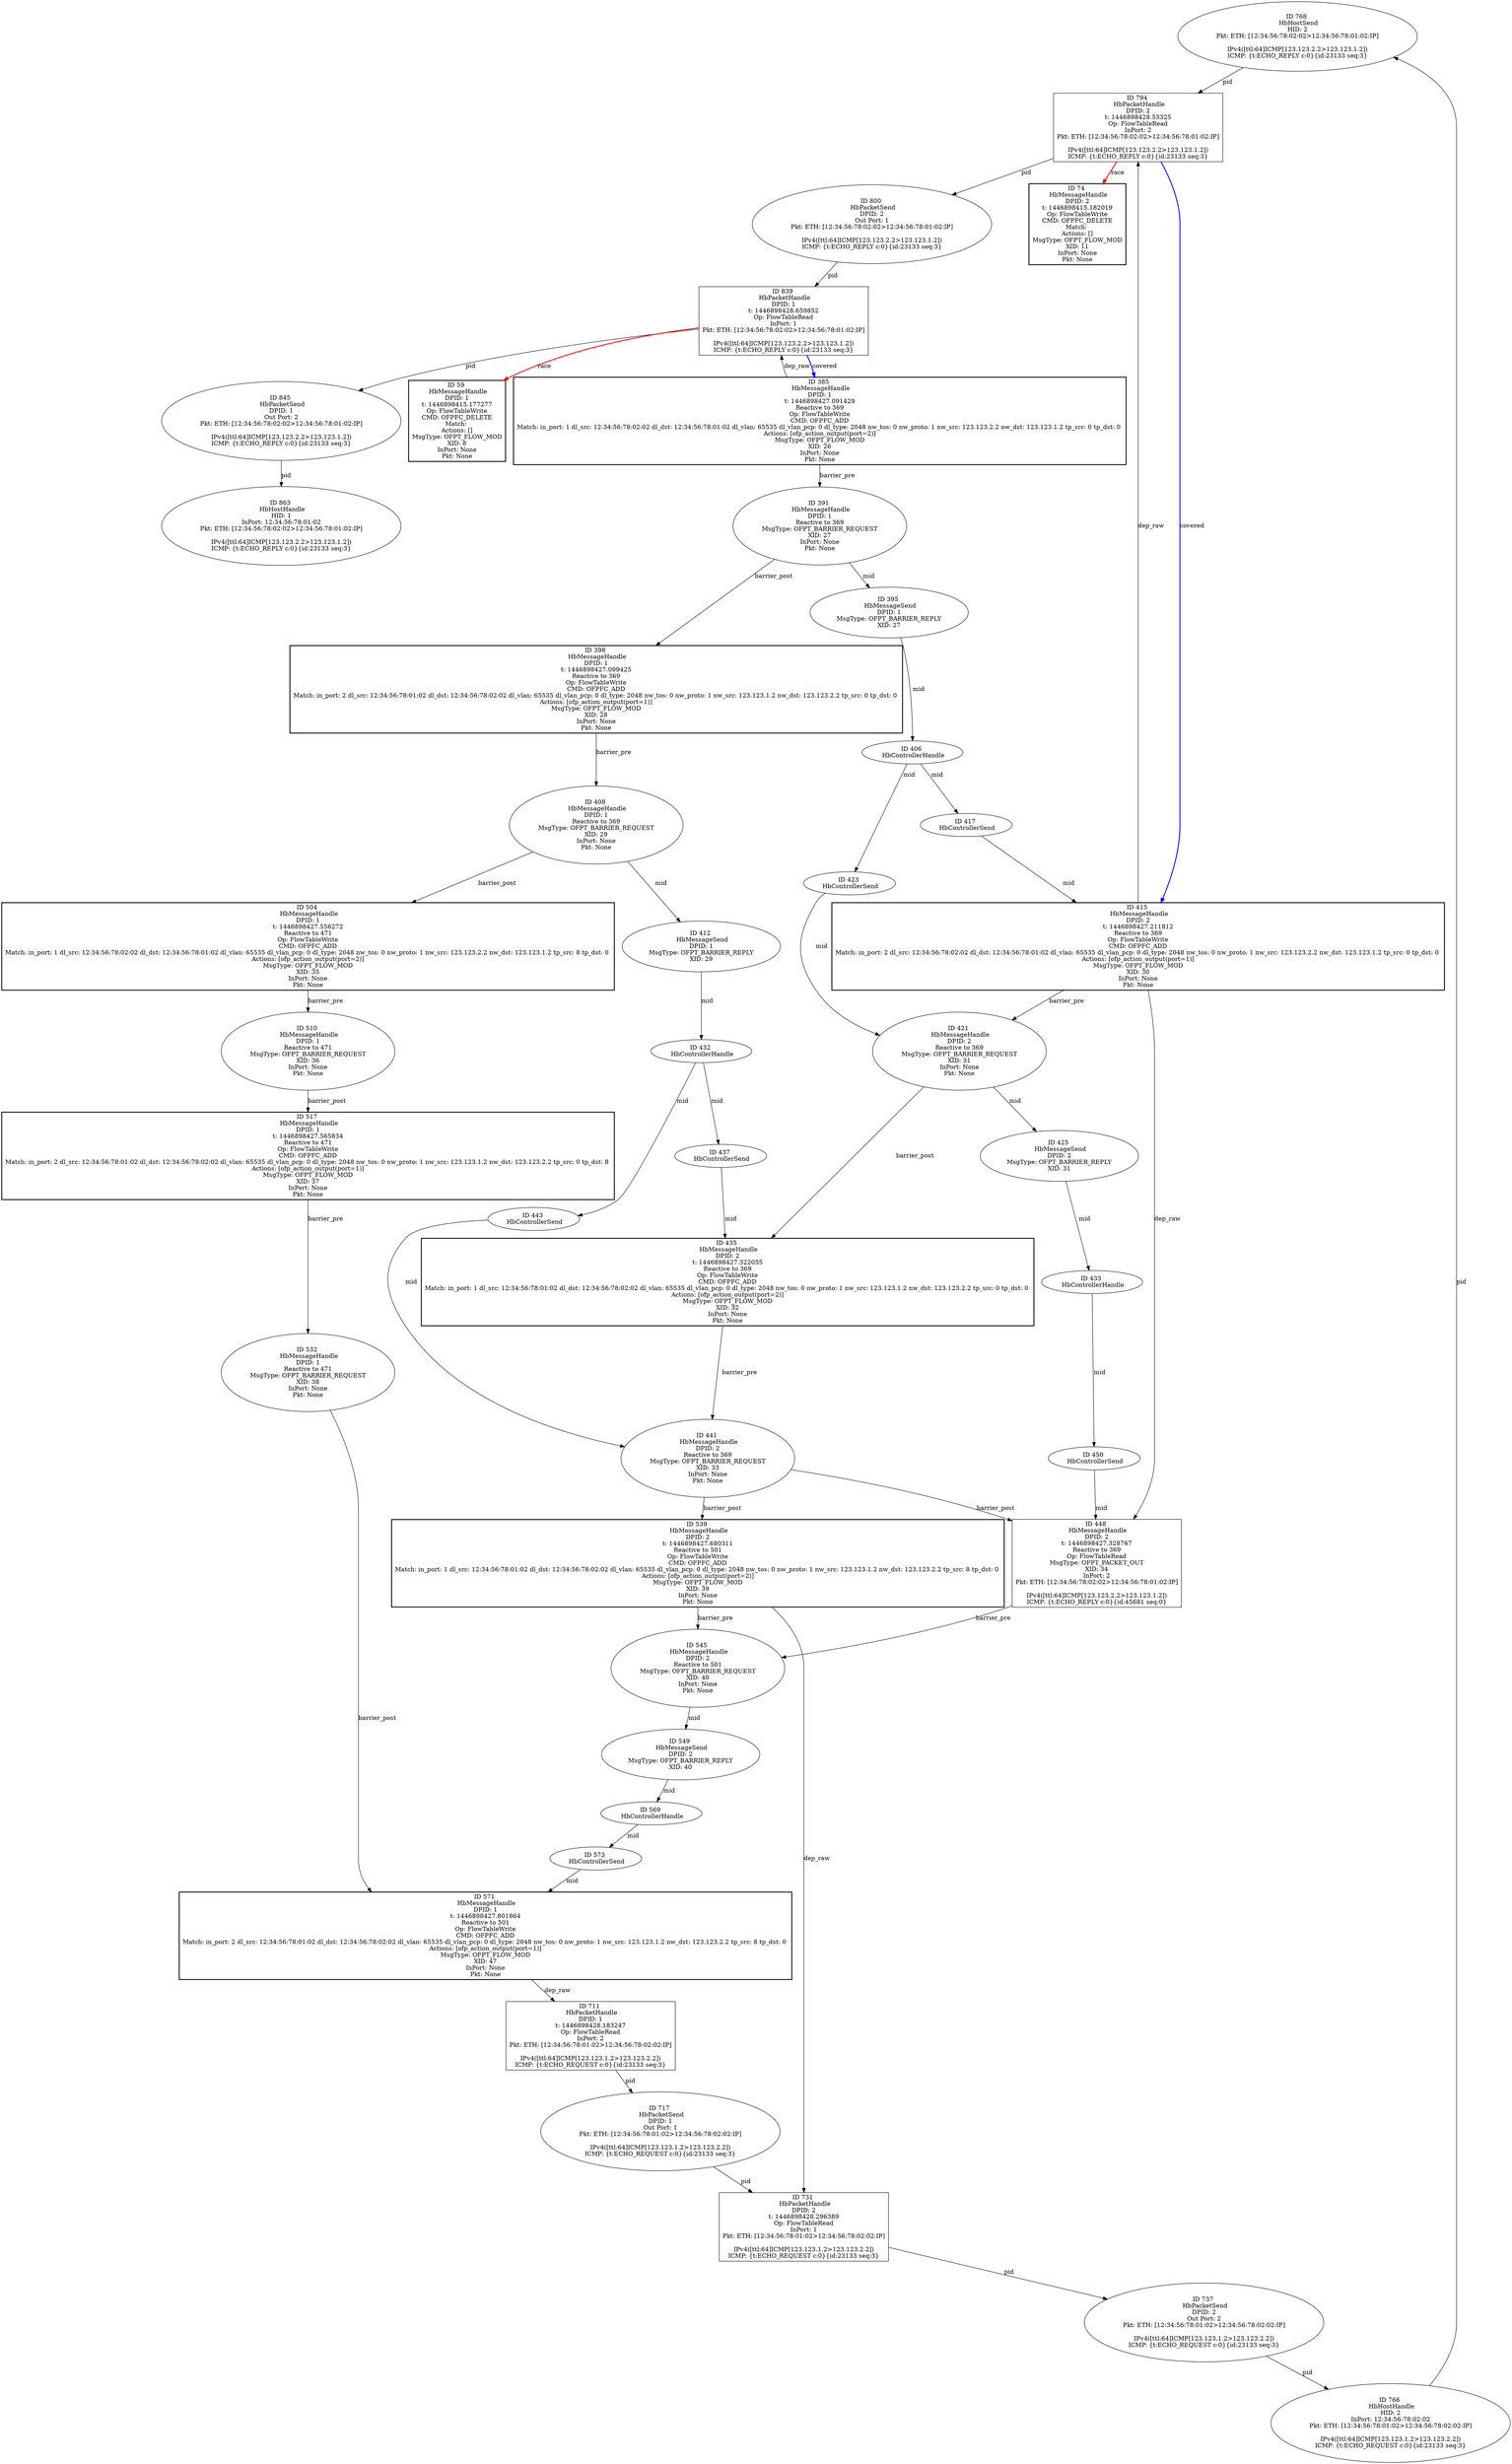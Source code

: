 strict digraph G {
768 [shape=oval, event=<hb_events.HbHostSend object at 0x1116c00d0>, label="ID 768 
 HbHostSend
HID: 2
Pkt: ETH: [12:34:56:78:02:02>12:34:56:78:01:02:IP]

IPv4([ttl:64]ICMP[123.123.2.2>123.123.1.2])
ICMP: {t:ECHO_REPLY c:0}{id:23133 seq:3}"];
385 [event=<hb_events.HbMessageHandle object at 0x11161bc50>, shape=box, cmd_type="Reactive to 369", style=bold, label="ID 385 
 HbMessageHandle
DPID: 1
t: 1446898427.091429
Reactive to 369
Op: FlowTableWrite
CMD: OFPFC_ADD
Match: in_port: 1 dl_src: 12:34:56:78:02:02 dl_dst: 12:34:56:78:01:02 dl_vlan: 65535 dl_vlan_pcp: 0 dl_type: 2048 nw_tos: 0 nw_proto: 1 nw_src: 123.123.2.2 nw_dst: 123.123.1.2 tp_src: 0 tp_dst: 0 
Actions: [ofp_action_output(port=2)]
MsgType: OFPT_FLOW_MOD
XID: 26
InPort: None
Pkt: None"];
517 [event=<hb_events.HbMessageHandle object at 0x11164b890>, shape=box, cmd_type="Reactive to 471", style=bold, label="ID 517 
 HbMessageHandle
DPID: 1
t: 1446898427.565834
Reactive to 471
Op: FlowTableWrite
CMD: OFPFC_ADD
Match: in_port: 2 dl_src: 12:34:56:78:01:02 dl_dst: 12:34:56:78:02:02 dl_vlan: 65535 dl_vlan_pcp: 0 dl_type: 2048 nw_tos: 0 nw_proto: 1 nw_src: 123.123.1.2 nw_dst: 123.123.2.2 tp_src: 0 tp_dst: 8 
Actions: [ofp_action_output(port=1)]
MsgType: OFPT_FLOW_MOD
XID: 37
InPort: None
Pkt: None"];
391 [shape=oval, cmd_type="Reactive to 369", event=<hb_events.HbMessageHandle object at 0x11161bd90>, label="ID 391 
 HbMessageHandle
DPID: 1
Reactive to 369
MsgType: OFPT_BARRIER_REQUEST
XID: 27
InPort: None
Pkt: None"];
395 [shape=oval, event=<hb_events.HbMessageSend object at 0x11161be10>, label="ID 395 
 HbMessageSend
DPID: 1
MsgType: OFPT_BARRIER_REPLY
XID: 27"];
450 [shape=oval, event=<hb_events.HbControllerSend object at 0x111629890>, label="ID 450 
 HbControllerSend"];
398 [event=<hb_events.HbMessageHandle object at 0x111623450>, shape=box, cmd_type="Reactive to 369", style=bold, label="ID 398 
 HbMessageHandle
DPID: 1
t: 1446898427.099425
Reactive to 369
Op: FlowTableWrite
CMD: OFPFC_ADD
Match: in_port: 2 dl_src: 12:34:56:78:01:02 dl_dst: 12:34:56:78:02:02 dl_vlan: 65535 dl_vlan_pcp: 0 dl_type: 2048 nw_tos: 0 nw_proto: 1 nw_src: 123.123.1.2 nw_dst: 123.123.2.2 tp_src: 0 tp_dst: 0 
Actions: [ofp_action_output(port=1)]
MsgType: OFPT_FLOW_MOD
XID: 28
InPort: None
Pkt: None"];
532 [shape=oval, cmd_type="Reactive to 471", event=<hb_events.HbMessageHandle object at 0x11164ba50>, label="ID 532 
 HbMessageHandle
DPID: 1
Reactive to 471
MsgType: OFPT_BARRIER_REQUEST
XID: 38
InPort: None
Pkt: None"];
406 [shape=oval, event=<hb_events.HbControllerHandle object at 0x111623510>, label="ID 406 
 HbControllerHandle"];
408 [shape=oval, cmd_type="Reactive to 369", event=<hb_events.HbMessageHandle object at 0x1116236d0>, label="ID 408 
 HbMessageHandle
DPID: 1
Reactive to 369
MsgType: OFPT_BARRIER_REQUEST
XID: 29
InPort: None
Pkt: None"];
794 [shape=box, event=<hb_events.HbPacketHandle object at 0x111715310>, label="ID 794 
 HbPacketHandle
DPID: 2
t: 1446898428.53325
Op: FlowTableRead
InPort: 2
Pkt: ETH: [12:34:56:78:02:02>12:34:56:78:01:02:IP]

IPv4([ttl:64]ICMP[123.123.2.2>123.123.1.2])
ICMP: {t:ECHO_REPLY c:0}{id:23133 seq:3}"];
539 [event=<hb_events.HbMessageHandle object at 0x1116503d0>, shape=box, cmd_type="Reactive to 501", style=bold, label="ID 539 
 HbMessageHandle
DPID: 2
t: 1446898427.680311
Reactive to 501
Op: FlowTableWrite
CMD: OFPFC_ADD
Match: in_port: 1 dl_src: 12:34:56:78:01:02 dl_dst: 12:34:56:78:02:02 dl_vlan: 65535 dl_vlan_pcp: 0 dl_type: 2048 nw_tos: 0 nw_proto: 1 nw_src: 123.123.1.2 nw_dst: 123.123.2.2 tp_src: 8 tp_dst: 0 
Actions: [ofp_action_output(port=2)]
MsgType: OFPT_FLOW_MOD
XID: 39
InPort: None
Pkt: None"];
412 [shape=oval, event=<hb_events.HbMessageSend object at 0x111623650>, label="ID 412 
 HbMessageSend
DPID: 1
MsgType: OFPT_BARRIER_REPLY
XID: 29"];
415 [event=<hb_events.HbMessageHandle object at 0x111623850>, shape=box, cmd_type="Reactive to 369", style=bold, label="ID 415 
 HbMessageHandle
DPID: 2
t: 1446898427.211812
Reactive to 369
Op: FlowTableWrite
CMD: OFPFC_ADD
Match: in_port: 2 dl_src: 12:34:56:78:02:02 dl_dst: 12:34:56:78:01:02 dl_vlan: 65535 dl_vlan_pcp: 0 dl_type: 2048 nw_tos: 0 nw_proto: 1 nw_src: 123.123.2.2 nw_dst: 123.123.1.2 tp_src: 0 tp_dst: 0 
Actions: [ofp_action_output(port=1)]
MsgType: OFPT_FLOW_MOD
XID: 30
InPort: None
Pkt: None"];
800 [shape=oval, event=<hb_events.HbPacketSend object at 0x11171d5d0>, label="ID 800 
 HbPacketSend
DPID: 2
Out Port: 1
Pkt: ETH: [12:34:56:78:02:02>12:34:56:78:01:02:IP]

IPv4([ttl:64]ICMP[123.123.2.2>123.123.1.2])
ICMP: {t:ECHO_REPLY c:0}{id:23133 seq:3}"];
545 [shape=oval, cmd_type="Reactive to 501", event=<hb_events.HbMessageHandle object at 0x111650590>, label="ID 545 
 HbMessageHandle
DPID: 2
Reactive to 501
MsgType: OFPT_BARRIER_REQUEST
XID: 40
InPort: None
Pkt: None"];
549 [shape=oval, event=<hb_events.HbMessageSend object at 0x1116504d0>, label="ID 549 
 HbMessageSend
DPID: 2
MsgType: OFPT_BARRIER_REPLY
XID: 40"];
423 [shape=oval, event=<hb_events.HbControllerSend object at 0x111623ed0>, label="ID 423 
 HbControllerSend"];
425 [shape=oval, event=<hb_events.HbMessageSend object at 0x111623f90>, label="ID 425 
 HbMessageSend
DPID: 2
MsgType: OFPT_BARRIER_REPLY
XID: 31"];
711 [shape=box, event=<hb_events.HbPacketHandle object at 0x111690410>, label="ID 711 
 HbPacketHandle
DPID: 1
t: 1446898428.183247
Op: FlowTableRead
InPort: 2
Pkt: ETH: [12:34:56:78:01:02>12:34:56:78:02:02:IP]

IPv4([ttl:64]ICMP[123.123.1.2>123.123.2.2])
ICMP: {t:ECHO_REQUEST c:0}{id:23133 seq:3}"];
432 [shape=oval, event=<hb_events.HbControllerHandle object at 0x111629050>, label="ID 432 
 HbControllerHandle"];
433 [shape=oval, event=<hb_events.HbControllerHandle object at 0x111629090>, label="ID 433 
 HbControllerHandle"];
435 [event=<hb_events.HbMessageHandle object at 0x111629690>, shape=box, cmd_type="Reactive to 369", style=bold, label="ID 435 
 HbMessageHandle
DPID: 2
t: 1446898427.322055
Reactive to 369
Op: FlowTableWrite
CMD: OFPFC_ADD
Match: in_port: 1 dl_src: 12:34:56:78:01:02 dl_dst: 12:34:56:78:02:02 dl_vlan: 65535 dl_vlan_pcp: 0 dl_type: 2048 nw_tos: 0 nw_proto: 1 nw_src: 123.123.1.2 nw_dst: 123.123.2.2 tp_src: 0 tp_dst: 0 
Actions: [ofp_action_output(port=2)]
MsgType: OFPT_FLOW_MOD
XID: 32
InPort: None
Pkt: None"];
437 [shape=oval, event=<hb_events.HbControllerSend object at 0x1116294d0>, label="ID 437 
 HbControllerSend"];
569 [shape=oval, event=<hb_events.HbControllerHandle object at 0x1116562d0>, label="ID 569 
 HbControllerHandle"];
571 [event=<hb_events.HbMessageHandle object at 0x11165cbd0>, shape=box, cmd_type="Reactive to 501", style=bold, label="ID 571 
 HbMessageHandle
DPID: 1
t: 1446898427.801864
Reactive to 501
Op: FlowTableWrite
CMD: OFPFC_ADD
Match: in_port: 2 dl_src: 12:34:56:78:01:02 dl_dst: 12:34:56:78:02:02 dl_vlan: 65535 dl_vlan_pcp: 0 dl_type: 2048 nw_tos: 0 nw_proto: 1 nw_src: 123.123.1.2 nw_dst: 123.123.2.2 tp_src: 8 tp_dst: 0 
Actions: [ofp_action_output(port=1)]
MsgType: OFPT_FLOW_MOD
XID: 47
InPort: None
Pkt: None"];
573 [shape=oval, event=<hb_events.HbControllerSend object at 0x111656d10>, label="ID 573 
 HbControllerSend"];
448 [shape=box, cmd_type="Reactive to 369", event=<hb_events.HbMessageHandle object at 0x111629950>, label="ID 448 
 HbMessageHandle
DPID: 2
t: 1446898427.328767
Reactive to 369
Op: FlowTableRead
MsgType: OFPT_PACKET_OUT
XID: 34
InPort: 2
Pkt: ETH: [12:34:56:78:02:02>12:34:56:78:01:02:IP]

IPv4([ttl:64]ICMP[123.123.2.2>123.123.1.2])
ICMP: {t:ECHO_REPLY c:0}{id:45681 seq:0}"];
863 [shape=oval, event=<hb_events.HbHostHandle object at 0x11179dcd0>, label="ID 863 
 HbHostHandle
HID: 1
InPort: 12:34:56:78:01:02
Pkt: ETH: [12:34:56:78:02:02>12:34:56:78:01:02:IP]

IPv4([ttl:64]ICMP[123.123.2.2>123.123.1.2])
ICMP: {t:ECHO_REPLY c:0}{id:23133 seq:3}"];
839 [shape=box, event=<hb_events.HbPacketHandle object at 0x111789e90>, label="ID 839 
 HbPacketHandle
DPID: 1
t: 1446898428.659852
Op: FlowTableRead
InPort: 1
Pkt: ETH: [12:34:56:78:02:02>12:34:56:78:01:02:IP]

IPv4([ttl:64]ICMP[123.123.2.2>123.123.1.2])
ICMP: {t:ECHO_REPLY c:0}{id:23133 seq:3}"];
74 [shape=box, style=bold, event=<hb_events.HbMessageHandle object at 0x1115bd0d0>, label="ID 74 
 HbMessageHandle
DPID: 2
t: 1446898415.182019
Op: FlowTableWrite
CMD: OFPFC_DELETE
Match: 
Actions: []
MsgType: OFPT_FLOW_MOD
XID: 11
InPort: None
Pkt: None"];
845 [shape=oval, event=<hb_events.HbPacketSend object at 0x111789810>, label="ID 845 
 HbPacketSend
DPID: 1
Out Port: 2
Pkt: ETH: [12:34:56:78:02:02>12:34:56:78:01:02:IP]

IPv4([ttl:64]ICMP[123.123.2.2>123.123.1.2])
ICMP: {t:ECHO_REPLY c:0}{id:23133 seq:3}"];
717 [shape=oval, event=<hb_events.HbPacketSend object at 0x1116a4c90>, label="ID 717 
 HbPacketSend
DPID: 1
Out Port: 1
Pkt: ETH: [12:34:56:78:01:02>12:34:56:78:02:02:IP]

IPv4([ttl:64]ICMP[123.123.1.2>123.123.2.2])
ICMP: {t:ECHO_REQUEST c:0}{id:23133 seq:3}"];
441 [shape=oval, cmd_type="Reactive to 369", event=<hb_events.HbMessageHandle object at 0x111629850>, label="ID 441 
 HbMessageHandle
DPID: 2
Reactive to 369
MsgType: OFPT_BARRIER_REQUEST
XID: 33
InPort: None
Pkt: None"];
731 [shape=box, event=<hb_events.HbPacketHandle object at 0x1116a9510>, label="ID 731 
 HbPacketHandle
DPID: 2
t: 1446898428.296389
Op: FlowTableRead
InPort: 1
Pkt: ETH: [12:34:56:78:01:02>12:34:56:78:02:02:IP]

IPv4([ttl:64]ICMP[123.123.1.2>123.123.2.2])
ICMP: {t:ECHO_REQUEST c:0}{id:23133 seq:3}"];
421 [shape=oval, cmd_type="Reactive to 369", event=<hb_events.HbMessageHandle object at 0x111623f50>, label="ID 421 
 HbMessageHandle
DPID: 2
Reactive to 369
MsgType: OFPT_BARRIER_REQUEST
XID: 31
InPort: None
Pkt: None"];
737 [shape=oval, event=<hb_events.HbPacketSend object at 0x1116b8a90>, label="ID 737 
 HbPacketSend
DPID: 2
Out Port: 2
Pkt: ETH: [12:34:56:78:01:02>12:34:56:78:02:02:IP]

IPv4([ttl:64]ICMP[123.123.1.2>123.123.2.2])
ICMP: {t:ECHO_REQUEST c:0}{id:23133 seq:3}"];
59 [shape=box, style=bold, event=<hb_events.HbMessageHandle object at 0x1115aead0>, label="ID 59 
 HbMessageHandle
DPID: 1
t: 1446898415.177277
Op: FlowTableWrite
CMD: OFPFC_DELETE
Match: 
Actions: []
MsgType: OFPT_FLOW_MOD
XID: 8
InPort: None
Pkt: None"];
417 [shape=oval, event=<hb_events.HbControllerSend object at 0x111623710>, label="ID 417 
 HbControllerSend"];
510 [shape=oval, cmd_type="Reactive to 471", event=<hb_events.HbMessageHandle object at 0x11164b610>, label="ID 510 
 HbMessageHandle
DPID: 1
Reactive to 471
MsgType: OFPT_BARRIER_REQUEST
XID: 36
InPort: None
Pkt: None"];
504 [event=<hb_events.HbMessageHandle object at 0x11164b4d0>, shape=box, cmd_type="Reactive to 471", style=bold, label="ID 504 
 HbMessageHandle
DPID: 1
t: 1446898427.556272
Reactive to 471
Op: FlowTableWrite
CMD: OFPFC_ADD
Match: in_port: 1 dl_src: 12:34:56:78:02:02 dl_dst: 12:34:56:78:01:02 dl_vlan: 65535 dl_vlan_pcp: 0 dl_type: 2048 nw_tos: 0 nw_proto: 1 nw_src: 123.123.2.2 nw_dst: 123.123.1.2 tp_src: 8 tp_dst: 0 
Actions: [ofp_action_output(port=2)]
MsgType: OFPT_FLOW_MOD
XID: 35
InPort: None
Pkt: None"];
443 [shape=oval, event=<hb_events.HbControllerSend object at 0x111629750>, label="ID 443 
 HbControllerSend"];
766 [shape=oval, event=<hb_events.HbHostHandle object at 0x111704f50>, label="ID 766 
 HbHostHandle
HID: 2
InPort: 12:34:56:78:02:02
Pkt: ETH: [12:34:56:78:01:02>12:34:56:78:02:02:IP]

IPv4([ttl:64]ICMP[123.123.1.2>123.123.2.2])
ICMP: {t:ECHO_REQUEST c:0}{id:23133 seq:3}"];
768 -> 794  [rel=pid, label=pid];
385 -> 839  [rel=dep_raw, label=dep_raw];
385 -> 391  [rel=barrier_pre, label=barrier_pre];
517 -> 532  [rel=barrier_pre, label=barrier_pre];
391 -> 395  [rel=mid, label=mid];
391 -> 398  [rel=barrier_post, label=barrier_post];
395 -> 406  [rel=mid, label=mid];
450 -> 448  [rel=mid, label=mid];
398 -> 408  [rel=barrier_pre, label=barrier_pre];
532 -> 571  [rel=barrier_post, label=barrier_post];
406 -> 417  [rel=mid, label=mid];
406 -> 423  [rel=mid, label=mid];
408 -> 504  [rel=barrier_post, label=barrier_post];
408 -> 412  [rel=mid, label=mid];
794 -> 800  [rel=pid, label=pid];
794 -> 74  [harmful=True, color=red, style=bold, rel=race, label=race];
794 -> 415  [harmful=True, color=blue, style=bold, rel=covered, label=covered];
539 -> 545  [rel=barrier_pre, label=barrier_pre];
539 -> 731  [rel=dep_raw, label=dep_raw];
412 -> 432  [rel=mid, label=mid];
415 -> 448  [rel=dep_raw, label=dep_raw];
415 -> 794  [rel=dep_raw, label=dep_raw];
415 -> 421  [rel=barrier_pre, label=barrier_pre];
800 -> 839  [rel=pid, label=pid];
545 -> 549  [rel=mid, label=mid];
549 -> 569  [rel=mid, label=mid];
423 -> 421  [rel=mid, label=mid];
425 -> 433  [rel=mid, label=mid];
711 -> 717  [rel=pid, label=pid];
432 -> 443  [rel=mid, label=mid];
432 -> 437  [rel=mid, label=mid];
433 -> 450  [rel=mid, label=mid];
435 -> 441  [rel=barrier_pre, label=barrier_pre];
437 -> 435  [rel=mid, label=mid];
569 -> 573  [rel=mid, label=mid];
571 -> 711  [rel=dep_raw, label=dep_raw];
573 -> 571  [rel=mid, label=mid];
448 -> 545  [rel=barrier_pre, label=barrier_pre];
839 -> 385  [harmful=True, color=blue, style=bold, rel=covered, label=covered];
839 -> 59  [harmful=True, color=red, style=bold, rel=race, label=race];
839 -> 845  [rel=pid, label=pid];
845 -> 863  [rel=pid, label=pid];
717 -> 731  [rel=pid, label=pid];
441 -> 448  [rel=barrier_post, label=barrier_post];
441 -> 539  [rel=barrier_post, label=barrier_post];
731 -> 737  [rel=pid, label=pid];
421 -> 425  [rel=mid, label=mid];
421 -> 435  [rel=barrier_post, label=barrier_post];
737 -> 766  [rel=pid, label=pid];
417 -> 415  [rel=mid, label=mid];
510 -> 517  [rel=barrier_post, label=barrier_post];
504 -> 510  [rel=barrier_pre, label=barrier_pre];
443 -> 441  [rel=mid, label=mid];
766 -> 768  [rel=pid, label=pid];
}
